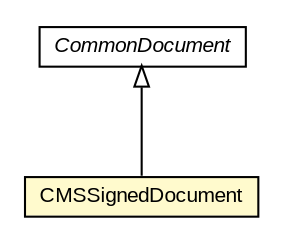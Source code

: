 #!/usr/local/bin/dot
#
# Class diagram 
# Generated by UMLGraph version R5_6-24-gf6e263 (http://www.umlgraph.org/)
#

digraph G {
	edge [fontname="arial",fontsize=10,labelfontname="arial",labelfontsize=10];
	node [fontname="arial",fontsize=10,shape=plaintext];
	nodesep=0.25;
	ranksep=0.5;
	// eu.europa.esig.dss.CommonDocument
	c194100 [label=<<table title="eu.europa.esig.dss.CommonDocument" border="0" cellborder="1" cellspacing="0" cellpadding="2" port="p" href="../../CommonDocument.html">
		<tr><td><table border="0" cellspacing="0" cellpadding="1">
<tr><td align="center" balign="center"><font face="arial italic"> CommonDocument </font></td></tr>
		</table></td></tr>
		</table>>, URL="../../CommonDocument.html", fontname="arial", fontcolor="black", fontsize=10.0];
	// eu.europa.esig.dss.cades.signature.CMSSignedDocument
	c194840 [label=<<table title="eu.europa.esig.dss.cades.signature.CMSSignedDocument" border="0" cellborder="1" cellspacing="0" cellpadding="2" port="p" bgcolor="lemonChiffon" href="./CMSSignedDocument.html">
		<tr><td><table border="0" cellspacing="0" cellpadding="1">
<tr><td align="center" balign="center"> CMSSignedDocument </td></tr>
		</table></td></tr>
		</table>>, URL="./CMSSignedDocument.html", fontname="arial", fontcolor="black", fontsize=10.0];
	//eu.europa.esig.dss.cades.signature.CMSSignedDocument extends eu.europa.esig.dss.CommonDocument
	c194100:p -> c194840:p [dir=back,arrowtail=empty];
}

